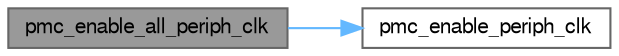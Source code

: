 digraph "pmc_enable_all_periph_clk"
{
 // LATEX_PDF_SIZE
  bgcolor="transparent";
  edge [fontname=FreeSans,fontsize=10,labelfontname=FreeSans,labelfontsize=10];
  node [fontname=FreeSans,fontsize=10,shape=box,height=0.2,width=0.4];
  rankdir="LR";
  Node1 [label="pmc_enable_all_periph_clk",height=0.2,width=0.4,color="gray40", fillcolor="grey60", style="filled", fontcolor="black",tooltip="Enable all peripheral clocks."];
  Node1 -> Node2 [color="steelblue1",style="solid"];
  Node2 [label="pmc_enable_periph_clk",height=0.2,width=0.4,color="grey40", fillcolor="white", style="filled",URL="$group__sam__drivers__pmc__group.html#gad09de55bb493f4ebdd92305f24f27d62",tooltip="Enable the specified peripheral clock."];
}

